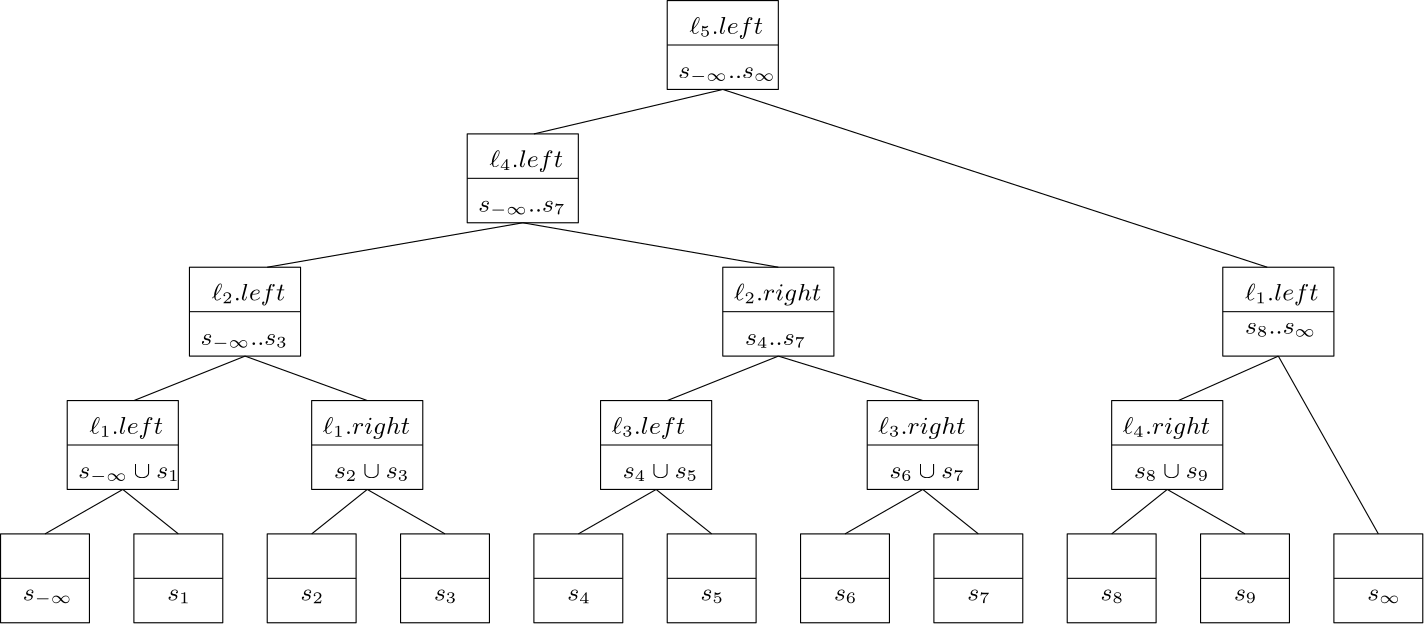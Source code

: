 <?xml version="1.0"?>
<!DOCTYPE ipe SYSTEM "ipe.dtd">
<ipe version="70212" creator="Ipe 7.2.13">
<info created="D:20191119165829" modified="D:20191119232607"/>
<ipestyle name="basic">
<symbol name="arrow/arc(spx)">
<path stroke="sym-stroke" fill="sym-stroke" pen="sym-pen">
0 0 m
-1 0.333 l
-1 -0.333 l
h
</path>
</symbol>
<symbol name="arrow/farc(spx)">
<path stroke="sym-stroke" fill="white" pen="sym-pen">
0 0 m
-1 0.333 l
-1 -0.333 l
h
</path>
</symbol>
<symbol name="arrow/ptarc(spx)">
<path stroke="sym-stroke" fill="sym-stroke" pen="sym-pen">
0 0 m
-1 0.333 l
-0.8 0 l
-1 -0.333 l
h
</path>
</symbol>
<symbol name="arrow/fptarc(spx)">
<path stroke="sym-stroke" fill="white" pen="sym-pen">
0 0 m
-1 0.333 l
-0.8 0 l
-1 -0.333 l
h
</path>
</symbol>
<symbol name="mark/circle(sx)" transformations="translations">
<path fill="sym-stroke">
0.6 0 0 0.6 0 0 e
0.4 0 0 0.4 0 0 e
</path>
</symbol>
<symbol name="mark/disk(sx)" transformations="translations">
<path fill="sym-stroke">
0.6 0 0 0.6 0 0 e
</path>
</symbol>
<symbol name="mark/fdisk(sfx)" transformations="translations">
<group>
<path fill="sym-fill">
0.5 0 0 0.5 0 0 e
</path>
<path fill="sym-stroke" fillrule="eofill">
0.6 0 0 0.6 0 0 e
0.4 0 0 0.4 0 0 e
</path>
</group>
</symbol>
<symbol name="mark/box(sx)" transformations="translations">
<path fill="sym-stroke" fillrule="eofill">
-0.6 -0.6 m
0.6 -0.6 l
0.6 0.6 l
-0.6 0.6 l
h
-0.4 -0.4 m
0.4 -0.4 l
0.4 0.4 l
-0.4 0.4 l
h
</path>
</symbol>
<symbol name="mark/square(sx)" transformations="translations">
<path fill="sym-stroke">
-0.6 -0.6 m
0.6 -0.6 l
0.6 0.6 l
-0.6 0.6 l
h
</path>
</symbol>
<symbol name="mark/fsquare(sfx)" transformations="translations">
<group>
<path fill="sym-fill">
-0.5 -0.5 m
0.5 -0.5 l
0.5 0.5 l
-0.5 0.5 l
h
</path>
<path fill="sym-stroke" fillrule="eofill">
-0.6 -0.6 m
0.6 -0.6 l
0.6 0.6 l
-0.6 0.6 l
h
-0.4 -0.4 m
0.4 -0.4 l
0.4 0.4 l
-0.4 0.4 l
h
</path>
</group>
</symbol>
<symbol name="mark/cross(sx)" transformations="translations">
<group>
<path fill="sym-stroke">
-0.43 -0.57 m
0.57 0.43 l
0.43 0.57 l
-0.57 -0.43 l
h
</path>
<path fill="sym-stroke">
-0.43 0.57 m
0.57 -0.43 l
0.43 -0.57 l
-0.57 0.43 l
h
</path>
</group>
</symbol>
<symbol name="arrow/fnormal(spx)">
<path stroke="sym-stroke" fill="white" pen="sym-pen">
0 0 m
-1 0.333 l
-1 -0.333 l
h
</path>
</symbol>
<symbol name="arrow/pointed(spx)">
<path stroke="sym-stroke" fill="sym-stroke" pen="sym-pen">
0 0 m
-1 0.333 l
-0.8 0 l
-1 -0.333 l
h
</path>
</symbol>
<symbol name="arrow/fpointed(spx)">
<path stroke="sym-stroke" fill="white" pen="sym-pen">
0 0 m
-1 0.333 l
-0.8 0 l
-1 -0.333 l
h
</path>
</symbol>
<symbol name="arrow/linear(spx)">
<path stroke="sym-stroke" pen="sym-pen">
-1 0.333 m
0 0 l
-1 -0.333 l
</path>
</symbol>
<symbol name="arrow/fdouble(spx)">
<path stroke="sym-stroke" fill="white" pen="sym-pen">
0 0 m
-1 0.333 l
-1 -0.333 l
h
-1 0 m
-2 0.333 l
-2 -0.333 l
h
</path>
</symbol>
<symbol name="arrow/double(spx)">
<path stroke="sym-stroke" fill="sym-stroke" pen="sym-pen">
0 0 m
-1 0.333 l
-1 -0.333 l
h
-1 0 m
-2 0.333 l
-2 -0.333 l
h
</path>
</symbol>
<pen name="heavier" value="0.8"/>
<pen name="fat" value="1.2"/>
<pen name="ultrafat" value="2"/>
<symbolsize name="large" value="5"/>
<symbolsize name="small" value="2"/>
<symbolsize name="tiny" value="1.1"/>
<arrowsize name="large" value="10"/>
<arrowsize name="small" value="5"/>
<arrowsize name="tiny" value="3"/>
<color name="red" value="1 0 0"/>
<color name="green" value="0 1 0"/>
<color name="blue" value="0 0 1"/>
<color name="yellow" value="1 1 0"/>
<color name="orange" value="1 0.647 0"/>
<color name="gold" value="1 0.843 0"/>
<color name="purple" value="0.627 0.125 0.941"/>
<color name="gray" value="0.745"/>
<color name="brown" value="0.647 0.165 0.165"/>
<color name="navy" value="0 0 0.502"/>
<color name="pink" value="1 0.753 0.796"/>
<color name="seagreen" value="0.18 0.545 0.341"/>
<color name="turquoise" value="0.251 0.878 0.816"/>
<color name="violet" value="0.933 0.51 0.933"/>
<color name="darkblue" value="0 0 0.545"/>
<color name="darkcyan" value="0 0.545 0.545"/>
<color name="darkgray" value="0.663"/>
<color name="darkgreen" value="0 0.392 0"/>
<color name="darkmagenta" value="0.545 0 0.545"/>
<color name="darkorange" value="1 0.549 0"/>
<color name="darkred" value="0.545 0 0"/>
<color name="lightblue" value="0.678 0.847 0.902"/>
<color name="lightcyan" value="0.878 1 1"/>
<color name="lightgray" value="0.827"/>
<color name="lightgreen" value="0.565 0.933 0.565"/>
<color name="lightyellow" value="1 1 0.878"/>
<dashstyle name="dashed" value="[4] 0"/>
<dashstyle name="dotted" value="[1 3] 0"/>
<dashstyle name="dash dotted" value="[4 2 1 2] 0"/>
<dashstyle name="dash dot dotted" value="[4 2 1 2 1 2] 0"/>
<textsize name="large" value="\large"/>
<textsize name="Large" value="\Large"/>
<textsize name="LARGE" value="\LARGE"/>
<textsize name="huge" value="\huge"/>
<textsize name="Huge" value="\Huge"/>
<textsize name="small" value="\small"/>
<textsize name="footnote" value="\footnotesize"/>
<textsize name="tiny" value="\tiny"/>
<textstyle name="center" begin="\begin{center}" end="\end{center}"/>
<textstyle name="itemize" begin="\begin{itemize}" end="\end{itemize}"/>
<textstyle name="item" begin="\begin{itemize}\item{}" end="\end{itemize}"/>
<gridsize name="4 pts" value="4"/>
<gridsize name="8 pts (~3 mm)" value="8"/>
<gridsize name="16 pts (~6 mm)" value="16"/>
<gridsize name="32 pts (~12 mm)" value="32"/>
<gridsize name="10 pts (~3.5 mm)" value="10"/>
<gridsize name="20 pts (~7 mm)" value="20"/>
<gridsize name="14 pts (~5 mm)" value="14"/>
<gridsize name="28 pts (~10 mm)" value="28"/>
<gridsize name="56 pts (~20 mm)" value="56"/>
<anglesize name="90 deg" value="90"/>
<anglesize name="60 deg" value="60"/>
<anglesize name="45 deg" value="45"/>
<anglesize name="30 deg" value="30"/>
<anglesize name="22.5 deg" value="22.5"/>
<opacity name="10%" value="0.1"/>
<opacity name="30%" value="0.3"/>
<opacity name="50%" value="0.5"/>
<opacity name="75%" value="0.75"/>
<tiling name="falling" angle="-60" step="4" width="1"/>
<tiling name="rising" angle="30" step="4" width="1"/>
</ipestyle>
<page>
<layer name="alpha"/>
<view layers="alpha" active="alpha"/>
<path layer="alpha" matrix="1 0 0 1 -24 0" stroke="black">
96 496 m
136 496 l
</path>
<path matrix="1 0 0 1 -24 0" stroke="black">
96 512 m
96 480 l
136 480 l
136 512 l
h
</path>
<text matrix="1 0 0 1 -36 -4" transformations="translations" pos="116 504" stroke="black" type="label" width="26.475" height="6.23" depth="1.74" valign="baseline" size="small" style="math">\ell_1.left</text>
<text matrix="1 0 0 1 -40 -20" transformations="translations" pos="116 504" stroke="black" type="label" width="36.536" height="4.988" depth="1.82" valign="baseline" size="small" style="math">s_{-\infty} \cup s_1</text>
<path matrix="1 0 0 1 64 0" stroke="black">
96 496 m
136 496 l
</path>
<path matrix="1 0 0 1 64 0" stroke="black">
96 512 m
96 480 l
136 480 l
136 512 l
h
</path>
<text matrix="1 0 0 1 48 -4" transformations="translations" pos="116 504" stroke="black" type="label" width="31.437" height="6.23" depth="1.74" valign="baseline" size="small" style="math">\ell_1.right</text>
<text matrix="1 0 0 1 52 -20" transformations="translations" pos="116 504" stroke="black" type="label" width="27.127" height="4.988" depth="0.99" valign="baseline" size="small" style="math">s_2 \cup s_3</text>
<path matrix="1 0 0 1 -16 0" stroke="black">
64 464 m
64 432 l
96 432 l
96 464 l
h
</path>
<path matrix="1 0 0 1 -16 0" stroke="black">
64 448 m
96 448 l
</path>
<text matrix="1 0 0 1 -20 0" transformations="translations" pos="76 440" stroke="black" type="label" width="17.853" height="3.867" depth="1.82" valign="baseline" size="small" style="math">s_{-\infty}</text>
<path matrix="1 0 0 1 32 0" stroke="black">
64 464 m
64 432 l
96 432 l
96 464 l
h
</path>
<path matrix="1 0 0 1 32 0" stroke="black">
64 448 m
96 448 l
</path>
<text matrix="1 0 0 1 32 0" transformations="translations" pos="76 440" stroke="black" type="label" width="8.444" height="3.867" depth="0.99" valign="baseline" size="small" style="math">s_1</text>
<path matrix="1 0 0 1 80 0" stroke="black">
64 464 m
64 432 l
96 432 l
96 464 l
h
</path>
<path matrix="1 0 0 1 80 0" stroke="black">
64 448 m
96 448 l
</path>
<text matrix="1 0 0 1 80 0" transformations="translations" pos="76 440" stroke="black" type="label" width="8.444" height="3.867" depth="0.99" valign="baseline" size="small" style="math">s_{2}</text>
<path matrix="1 0 0 1 128 0" stroke="black">
64 464 m
64 432 l
96 432 l
96 464 l
h
</path>
<path matrix="1 0 0 1 128 0" stroke="black">
64 448 m
96 448 l
</path>
<text matrix="1 0 0 1 128 0" transformations="translations" pos="76 440" stroke="black" type="label" width="8.444" height="3.867" depth="0.99" valign="baseline" size="small" style="math">s_{3}</text>
<path matrix="1 0 0 1 176 0" stroke="black">
64 464 m
64 432 l
96 432 l
96 464 l
h
</path>
<path matrix="1 0 0 1 176 0" stroke="black">
64 448 m
96 448 l
</path>
<text matrix="1 0 0 1 176 0" transformations="translations" pos="76 440" stroke="black" type="label" width="8.444" height="3.867" depth="0.99" valign="baseline" size="small" style="math">s_{4}</text>
<path matrix="1 0 0 1 224 0" stroke="black">
64 464 m
64 432 l
96 432 l
96 464 l
h
</path>
<path matrix="1 0 0 1 224 0" stroke="black">
64 448 m
96 448 l
</path>
<text matrix="1 0 0 1 224 0" transformations="translations" pos="76 440" stroke="black" type="label" width="8.444" height="3.867" depth="0.99" valign="baseline" size="small" style="math">s_{5}</text>
<path matrix="1 0 0 1 272 0" stroke="black">
64 464 m
64 432 l
96 432 l
96 464 l
h
</path>
<path matrix="1 0 0 1 272 0" stroke="black">
64 448 m
96 448 l
</path>
<text matrix="1 0 0 1 272 0" transformations="translations" pos="76 440" stroke="black" type="label" width="8.444" height="3.867" depth="0.99" valign="baseline" size="small" style="math">s_{6}</text>
<path matrix="1 0 0 1 320 0" stroke="black">
64 464 m
64 432 l
96 432 l
96 464 l
h
</path>
<path matrix="1 0 0 1 320 0" stroke="black">
64 448 m
96 448 l
</path>
<text matrix="1 0 0 1 320 0" transformations="translations" pos="76 440" stroke="black" type="label" width="8.444" height="3.867" depth="0.99" valign="baseline" size="small" style="math">s_{7}</text>
<path matrix="1 0 0 1 368 0" stroke="black">
64 464 m
64 432 l
96 432 l
96 464 l
h
</path>
<path matrix="1 0 0 1 368 0" stroke="black">
64 448 m
96 448 l
</path>
<text matrix="1 0 0 1 368 0" transformations="translations" pos="76 440" stroke="black" type="label" width="8.444" height="3.867" depth="0.99" valign="baseline" size="small" style="math">s_{8}</text>
<path matrix="1 0 0 1 416 0" stroke="black">
64 464 m
64 432 l
96 432 l
96 464 l
h
</path>
<path matrix="1 0 0 1 416 0" stroke="black">
64 448 m
96 448 l
</path>
<text matrix="1 0 0 1 416 0" transformations="translations" pos="76 440" stroke="black" type="label" width="8.444" height="3.867" depth="0.99" valign="baseline" size="small" style="math">s_{9}</text>
<path matrix="1 0 0 1 464 0" stroke="black">
64 464 m
64 432 l
96 432 l
96 464 l
h
</path>
<path matrix="1 0 0 1 464 0" stroke="black">
64 448 m
96 448 l
</path>
<text matrix="1 0 0 1 464 0" transformations="translations" pos="76 440" stroke="black" type="label" width="12.097" height="3.867" depth="0.99" valign="baseline" size="small" style="math">s_{\infty}</text>
<path stroke="black">
92 480 m
64 464 l
</path>
<path stroke="black">
92 480 m
112 464 l
</path>
<path stroke="black">
180 480 m
160 464 l
</path>
<path stroke="black">
180 480 m
208 464 l
</path>
<path matrix="1 0 0 1 168 0" stroke="black">
96 496 m
136 496 l
</path>
<path matrix="1 0 0 1 168 0" stroke="black">
96 512 m
96 480 l
136 480 l
136 512 l
h
</path>
<text matrix="1 0 0 1 152 -4" transformations="translations" pos="116 504" stroke="black" type="label" width="26.475" height="6.23" depth="1.74" valign="baseline" size="small" style="math">\ell_3.left</text>
<text matrix="1 0 0 1 156 -20" transformations="translations" pos="116 504" stroke="black" type="label" width="27.127" height="4.988" depth="0.99" valign="baseline" size="small" style="math">s_4 \cup s_5</text>
<path matrix="1 0 0 1 264 0" stroke="black">
96 496 m
136 496 l
</path>
<path matrix="1 0 0 1 264 0" stroke="black">
96 512 m
96 480 l
136 480 l
136 512 l
h
</path>
<text matrix="1 0 0 1 248 -4" transformations="translations" pos="116 504" stroke="black" type="label" width="31.437" height="6.23" depth="1.74" valign="baseline" size="small" style="math">\ell_3.right</text>
<text matrix="1 0 0 1 252 -20" transformations="translations" pos="116 504" stroke="black" type="label" width="27.127" height="4.988" depth="0.99" valign="baseline" size="small" style="math">s_6 \cup s_7</text>
<path matrix="1 0 0 1 352 0" stroke="black">
96 496 m
136 496 l
</path>
<path matrix="1 0 0 1 352 0" stroke="black">
96 512 m
96 480 l
136 480 l
136 512 l
h
</path>
<text matrix="1 0 0 1 336 -4" transformations="translations" pos="116 504" stroke="black" type="label" width="31.437" height="6.23" depth="1.74" valign="baseline" size="small" style="math">\ell_4.right</text>
<text matrix="1 0 0 1 340 -20" transformations="translations" pos="116 504" stroke="black" type="label" width="27.127" height="4.988" depth="0.99" valign="baseline" size="small" style="math">s_8 \cup s_9</text>
<path matrix="1 0 0 1 20 48" stroke="black">
96 496 m
136 496 l
</path>
<path matrix="1 0 0 1 20 48" stroke="black">
96 512 m
96 480 l
136 480 l
136 512 l
h
</path>
<text matrix="1 0 0 1 8 44" transformations="translations" pos="116 504" stroke="black" type="label" width="26.475" height="6.23" depth="1.74" valign="baseline" size="small" style="math">\ell_2.left</text>
<text matrix="1 0 0 1 4 28" transformations="translations" pos="116 504" stroke="black" type="label" width="31.417" height="3.867" depth="1.82" valign="baseline" size="small" style="math">s_{-\infty} ..  s_3</text>
<path matrix="1 0 0 1 212 48" stroke="black">
96 496 m
136 496 l
</path>
<path matrix="1 0 0 1 212 48" stroke="black">
96 512 m
96 480 l
136 480 l
136 512 l
h
</path>
<text matrix="1 0 0 1 196 44" transformations="translations" pos="116 504" stroke="black" type="label" width="31.437" height="6.23" depth="1.74" valign="baseline" size="small" style="math">\ell_2.right</text>
<text matrix="1 0 0 1 200 28" transformations="translations" pos="116 504" stroke="black" type="label" width="22.008" height="3.867" depth="0.99" valign="baseline" size="small" style="math">s_4..s_7</text>
<path matrix="1 0 0 1 392 48" stroke="black">
96 496 m
136 496 l
</path>
<path matrix="1 0 0 1 392 48" stroke="black">
96 512 m
96 480 l
136 480 l
136 512 l
h
</path>
<text matrix="1 0 0 1 380 44" transformations="translations" pos="116 504" stroke="black" type="label" width="26.475" height="6.23" depth="1.74" valign="baseline" size="small" style="math">\ell_1.left</text>
<text matrix="1 0 0 1 380 32" transformations="translations" pos="116 504" stroke="black" type="label" width="25.661" height="3.867" depth="0.99" valign="baseline" size="small" style="math">s_{8} .. s_{\infty}</text>
<path stroke="black">
136 528 m
96 512 l
</path>
<path stroke="black">
136 528 m
180 512 l
</path>
<path stroke="black">
328 528 m
288 512 l
</path>
<path stroke="black">
328 528 m
380 512 l
</path>
<path stroke="black">
508 528 m
472 512 l
</path>
<path stroke="black">
508 528 m
544 464 l
</path>
<path matrix="1 0 0 1 120 96" stroke="black">
96 496 m
136 496 l
</path>
<path matrix="1 0 0 1 120 96" stroke="black">
96 512 m
96 480 l
136 480 l
136 512 l
h
</path>
<text matrix="1 0 0 1 108 92" transformations="translations" pos="116 504" stroke="black" type="label" width="26.475" height="6.23" depth="1.74" valign="baseline" size="small" style="math">\ell_4.left</text>
<text matrix="1 0 0 1 104 76" transformations="translations" pos="116 504" stroke="black" type="label" width="31.417" height="3.867" depth="1.82" valign="baseline" size="small" style="math">s_{-\infty} .. s_7</text>
<path stroke="black">
284 480 m
256 464 l
</path>
<path stroke="black">
284 480 m
304 464 l
</path>
<path stroke="black">
380 480 m
352 464 l
</path>
<path stroke="black">
380 480 m
400 464 l
</path>
<path stroke="black">
468 480 m
448 464 l
</path>
<path stroke="black">
468 480 m
496 464 l
</path>
<path stroke="black">
236 576 m
144 560 l
</path>
<path stroke="black">
236 576 m
328 560 l
</path>
<path matrix="1 0 0 1 192 144" stroke="black">
96 496 m
136 496 l
</path>
<path matrix="1 0 0 1 192 144" stroke="black">
96 512 m
96 480 l
136 480 l
136 512 l
h
</path>
<text matrix="1 0 0 1 180 140" transformations="translations" pos="116 504" stroke="black" type="label" width="26.475" height="6.23" depth="1.74" valign="baseline" size="small" style="math">\ell_5.left</text>
<text matrix="1 0 0 1 176 124" transformations="translations" pos="116 504" stroke="black" type="label" width="35.07" height="3.867" depth="1.82" valign="baseline" size="small" style="math">s_{-\infty}.. s_{\infty}</text>
<path stroke="black">
308 624 m
240 608 l
</path>
<path stroke="black">
308 624 m
504 560 l
</path>
</page>
</ipe>
